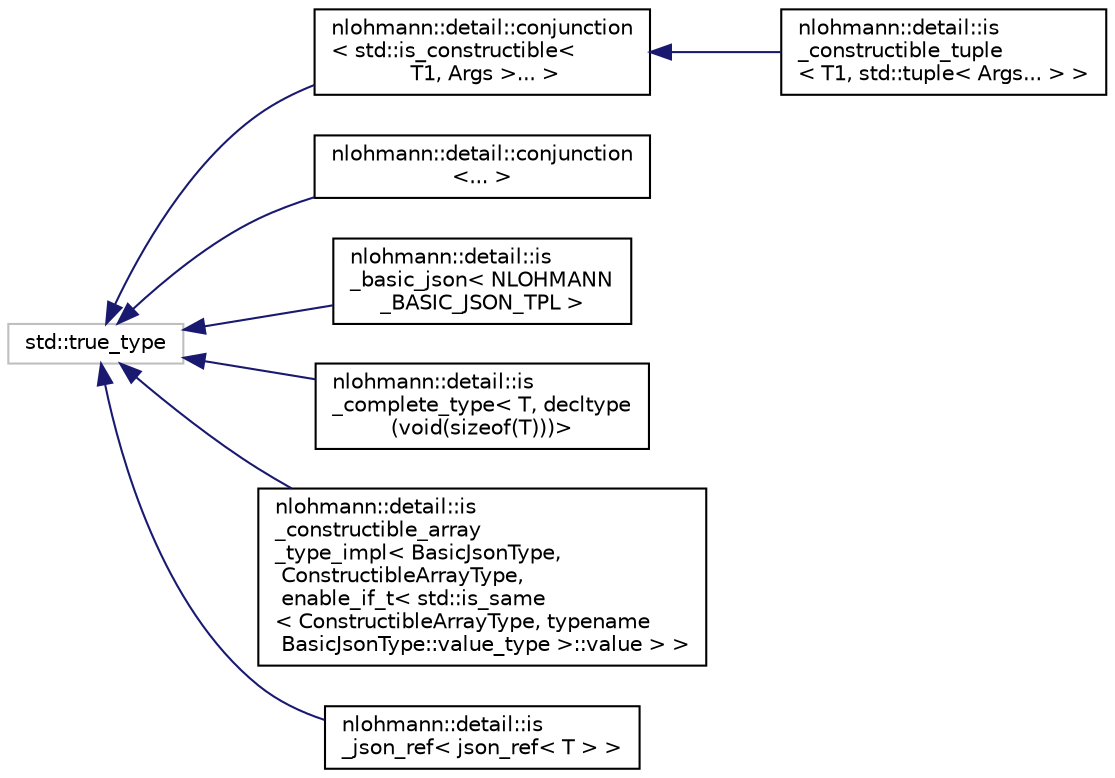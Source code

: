 digraph "Graphical Class Hierarchy"
{
 // LATEX_PDF_SIZE
  edge [fontname="Helvetica",fontsize="10",labelfontname="Helvetica",labelfontsize="10"];
  node [fontname="Helvetica",fontsize="10",shape=record];
  rankdir="LR";
  Node139 [label="std::true_type",height=0.2,width=0.4,color="grey75", fillcolor="white", style="filled",tooltip=" "];
  Node139 -> Node0 [dir="back",color="midnightblue",fontsize="10",style="solid",fontname="Helvetica"];
  Node0 [label="nlohmann::detail::conjunction\l\< std::is_constructible\<\l T1, Args \>... \>",height=0.2,width=0.4,color="black", fillcolor="white", style="filled",URL="$structnlohmann_1_1detail_1_1conjunction.html",tooltip=" "];
  Node0 -> Node1 [dir="back",color="midnightblue",fontsize="10",style="solid",fontname="Helvetica"];
  Node1 [label="nlohmann::detail::is\l_constructible_tuple\l\< T1, std::tuple\< Args... \> \>",height=0.2,width=0.4,color="black", fillcolor="white", style="filled",URL="$structnlohmann_1_1detail_1_1is__constructible__tuple_3_01_t1_00_01std_1_1tuple_3_01_args_8_8_8_01_4_01_4.html",tooltip=" "];
  Node139 -> Node142 [dir="back",color="midnightblue",fontsize="10",style="solid",fontname="Helvetica"];
  Node142 [label="nlohmann::detail::conjunction\l\<... \>",height=0.2,width=0.4,color="black", fillcolor="white", style="filled",URL="$structnlohmann_1_1detail_1_1conjunction.html",tooltip=" "];
  Node139 -> Node143 [dir="back",color="midnightblue",fontsize="10",style="solid",fontname="Helvetica"];
  Node143 [label="nlohmann::detail::is\l_basic_json\< NLOHMANN\l_BASIC_JSON_TPL \>",height=0.2,width=0.4,color="black", fillcolor="white", style="filled",URL="$structnlohmann_1_1detail_1_1is__basic__json_3_01_n_l_o_h_m_a_n_n___b_a_s_i_c___j_s_o_n___t_p_l_01_4.html",tooltip=" "];
  Node139 -> Node144 [dir="back",color="midnightblue",fontsize="10",style="solid",fontname="Helvetica"];
  Node144 [label="nlohmann::detail::is\l_complete_type\< T, decltype\l(void(sizeof(T)))\>",height=0.2,width=0.4,color="black", fillcolor="white", style="filled",URL="$structnlohmann_1_1detail_1_1is__complete__type_3_01_t_00_01decltype_07void_07sizeof_07_t_08_08_08_4.html",tooltip=" "];
  Node139 -> Node145 [dir="back",color="midnightblue",fontsize="10",style="solid",fontname="Helvetica"];
  Node145 [label="nlohmann::detail::is\l_constructible_array\l_type_impl\< BasicJsonType,\l ConstructibleArrayType,\l enable_if_t\< std::is_same\l\< ConstructibleArrayType, typename\l BasicJsonType::value_type \>::value \> \>",height=0.2,width=0.4,color="black", fillcolor="white", style="filled",URL="$structnlohmann_1_1detail_1_1is__constructible__array__type__impl_3_01_basic_json_type_00_01_cons8cf88e17d5eaa68665a8fb4b97604b0e.html",tooltip=" "];
  Node139 -> Node146 [dir="back",color="midnightblue",fontsize="10",style="solid",fontname="Helvetica"];
  Node146 [label="nlohmann::detail::is\l_json_ref\< json_ref\< T \> \>",height=0.2,width=0.4,color="black", fillcolor="white", style="filled",URL="$structnlohmann_1_1detail_1_1is__json__ref_3_01json__ref_3_01_t_01_4_01_4.html",tooltip=" "];
}
